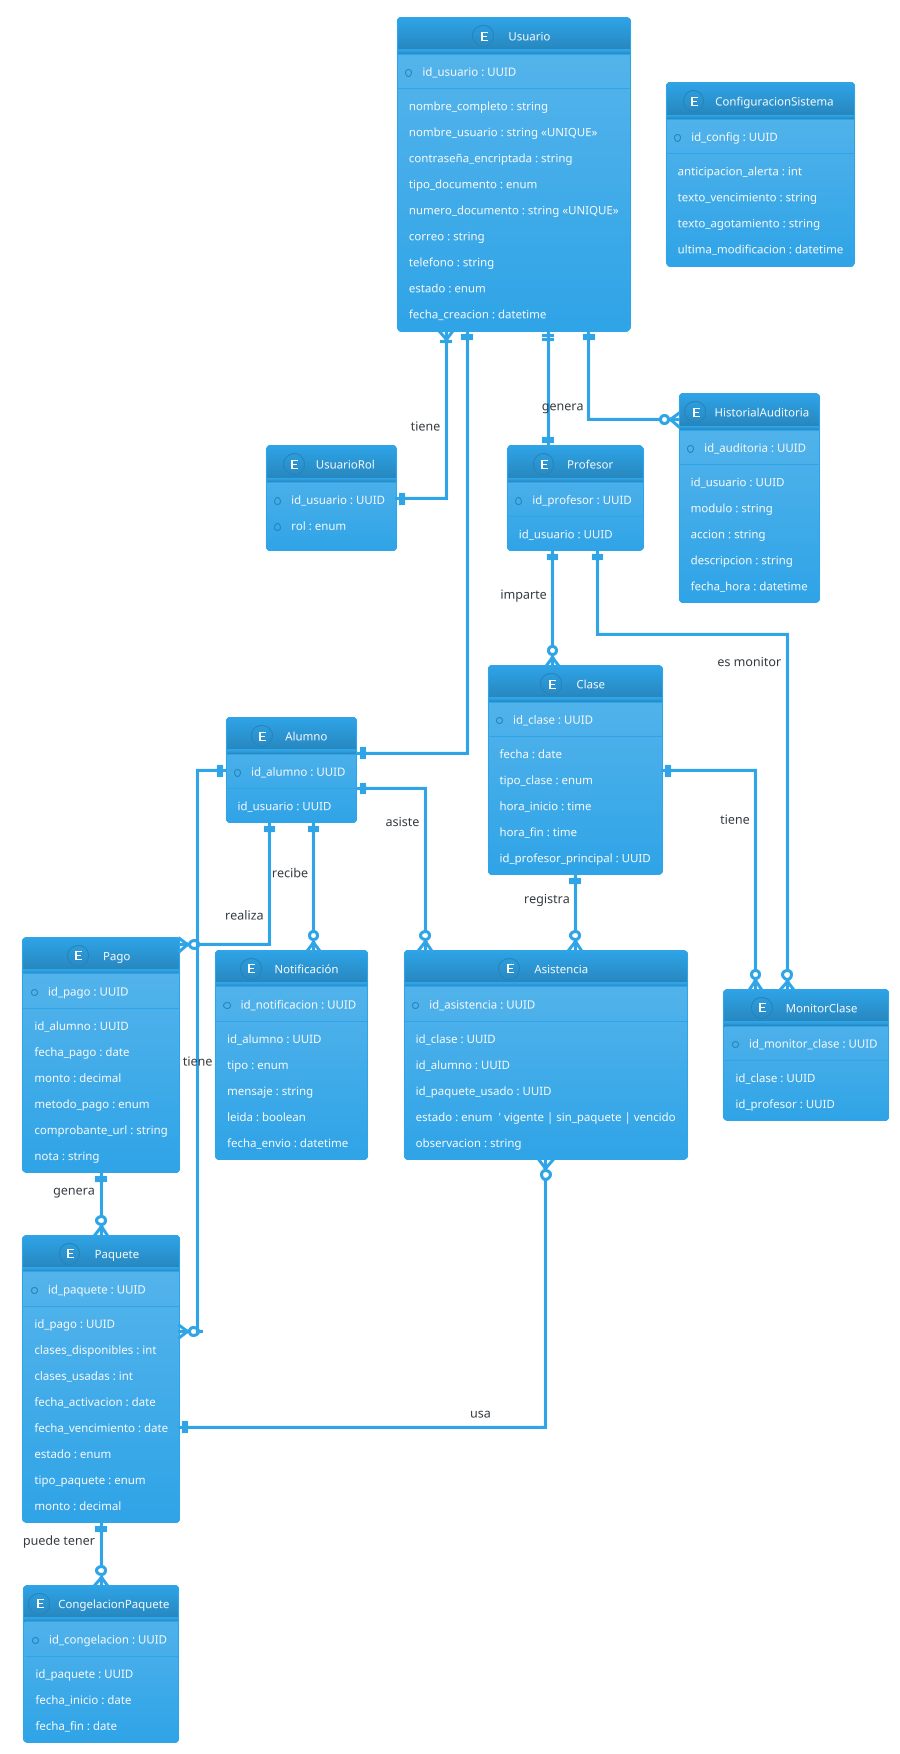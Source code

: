 @startuml data
!theme cerulean
skinparam linetype ortho

entity "Usuario" as Usuario {
  * id_usuario : UUID
  --
  nombre_completo : string
  nombre_usuario : string <<UNIQUE>>
  contraseña_encriptada : string
  tipo_documento : enum
  numero_documento : string <<UNIQUE>>
  correo : string
  telefono : string
  estado : enum
  fecha_creacion : datetime
}

entity "UsuarioRol" as UsuarioRol {
  * id_usuario : UUID
  * rol : enum
}

entity "Alumno" as Alumno {
  * id_alumno : UUID
  --
  id_usuario : UUID
}

entity "Profesor" as Profesor {
  * id_profesor : UUID
  --
  id_usuario : UUID
}

entity "Clase" as Clase {
  * id_clase : UUID
  --
  fecha : date
  tipo_clase : enum
  hora_inicio : time
  hora_fin : time
  id_profesor_principal : UUID
}

entity "MonitorClase" as MonitorClase {
  * id_monitor_clase : UUID
  --
  id_clase : UUID
  id_profesor : UUID
}

entity "Asistencia" as Asistencia {
  * id_asistencia : UUID
  --
  id_clase : UUID
  id_alumno : UUID
  id_paquete_usado : UUID
  estado : enum  ' vigente | sin_paquete | vencido
  observacion : string
}

entity "Paquete" as Paquete {
  * id_paquete : UUID
  --
  id_pago : UUID
  clases_disponibles : int
  clases_usadas : int
  fecha_activacion : date
  fecha_vencimiento : date
  estado : enum
  tipo_paquete : enum
  monto : decimal
}

entity "CongelacionPaquete" as Congelacion {
  * id_congelacion : UUID
  --
  id_paquete : UUID
  fecha_inicio : date
  fecha_fin : date
}

entity "Pago" as Pago {
  * id_pago : UUID
  --
  id_alumno : UUID
  fecha_pago : date
  monto : decimal
  metodo_pago : enum
  comprobante_url : string
  nota : string
}

entity "Notificación" as Notificacion {
  * id_notificacion : UUID
  --
  id_alumno : UUID
  tipo : enum
  mensaje : string
  leida : boolean
  fecha_envio : datetime
}

entity "HistorialAuditoria" as Auditoria {
  * id_auditoria : UUID
  --
  id_usuario : UUID
  modulo : string
  accion : string
  descripcion : string
  fecha_hora : datetime
}

entity "ConfiguracionSistema" as Config {
  * id_config : UUID
  --
  anticipacion_alerta : int
  texto_vencimiento : string
  texto_agotamiento : string
  ultima_modificacion : datetime
}

' Relaciones principales

Usuario }|--|| UsuarioRol : tiene
Usuario ||--|| Alumno
Usuario ||--|| Profesor
Alumno ||--o{ Paquete : "tiene"
Alumno ||--o{ Pago : "realiza"
Alumno ||--o{ Asistencia : "asiste"
Alumno ||--o{ Notificacion : "recibe"
Profesor ||--o{ Clase : "imparte"
Clase ||--o{ MonitorClase : "tiene"
MonitorClase }o--|| Profesor : "es monitor"
Clase ||--o{ Asistencia : "registra"
Asistencia }o--|| Paquete : "usa"
Pago ||--o{ Paquete : "genera"
Paquete ||--o{ Congelacion : "puede tener"
Usuario ||--o{ Auditoria : "genera"

@enduml
